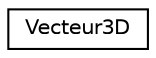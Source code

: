 digraph "Graphical Class Hierarchy"
{
  edge [fontname="Helvetica",fontsize="10",labelfontname="Helvetica",labelfontsize="10"];
  node [fontname="Helvetica",fontsize="10",shape=record];
  rankdir="LR";
  Node1 [label="Vecteur3D",height=0.2,width=0.4,color="black", fillcolor="white", style="filled",URL="$class_vecteur3_d.html",tooltip="Classe pour un vecteur 3D Cette classe encapsule les aiVector3D. "];
}
